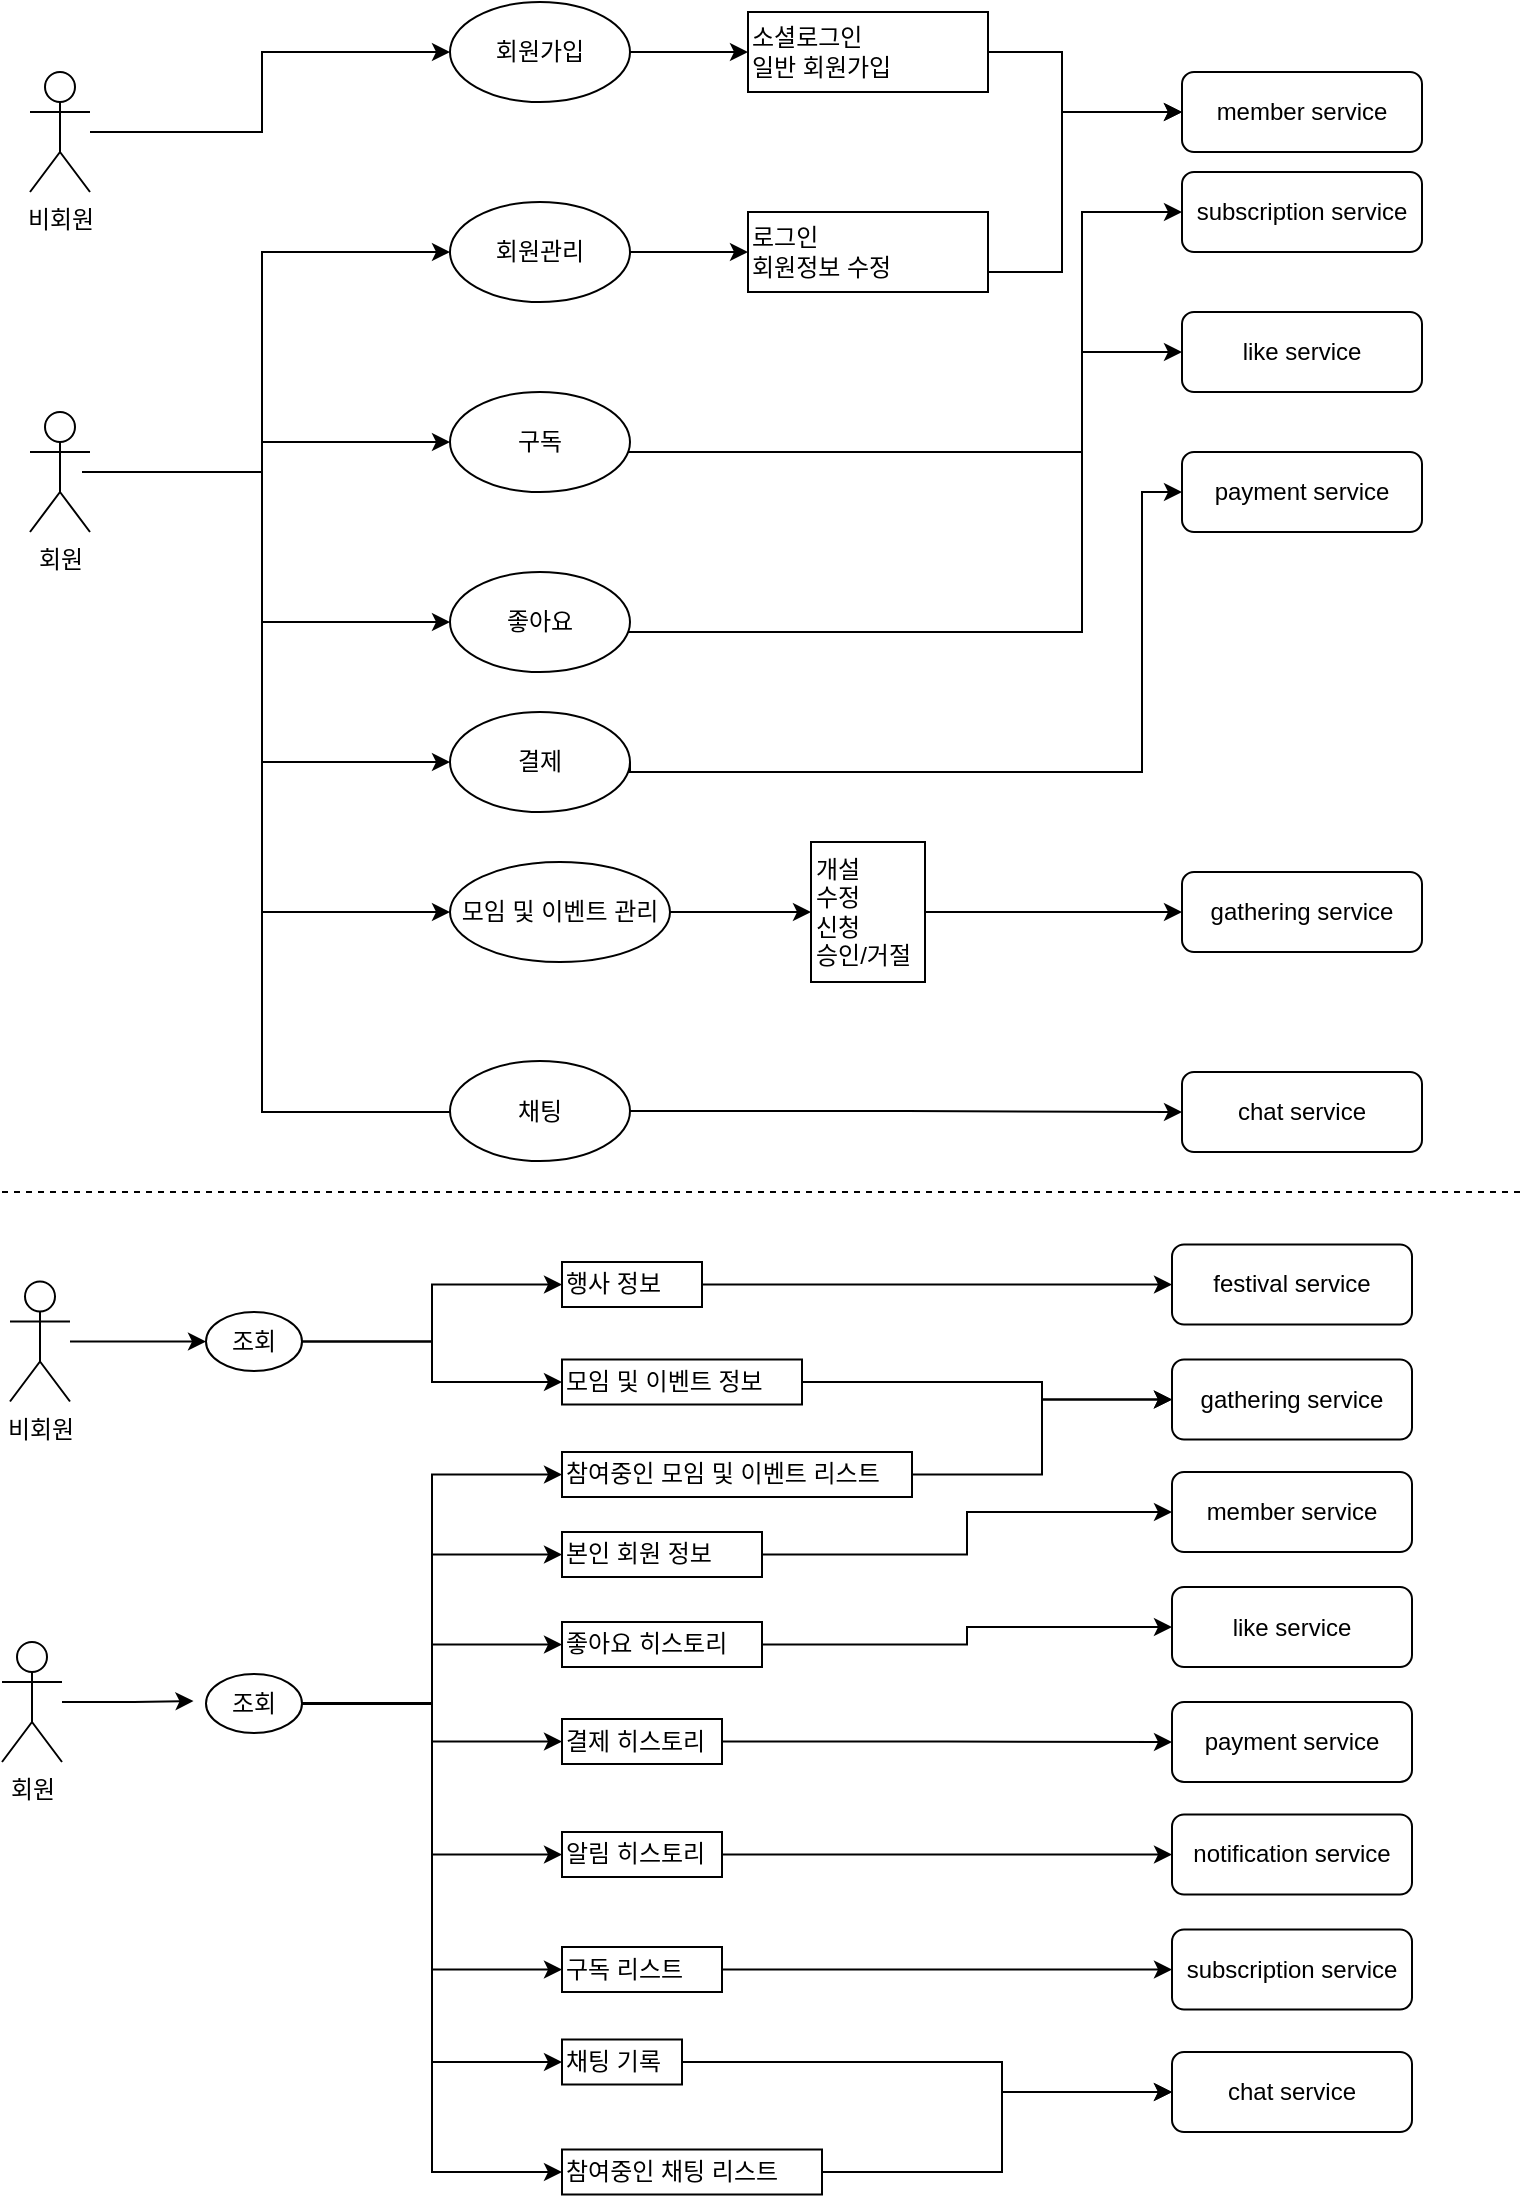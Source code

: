 <mxfile version="24.3.0" type="github">
  <diagram name="페이지-1" id="MK5Hw0KBVoJ_4Murm1ev">
    <mxGraphModel dx="1195" dy="607" grid="0" gridSize="10" guides="1" tooltips="1" connect="1" arrows="1" fold="1" page="1" pageScale="1" pageWidth="827" pageHeight="1169" math="0" shadow="0">
      <root>
        <mxCell id="0" />
        <mxCell id="1" parent="0" />
        <mxCell id="NeVZHB2cAkmc2NvBBLA5-3" style="edgeStyle=orthogonalEdgeStyle;rounded=0;orthogonalLoop=1;jettySize=auto;html=1;entryX=0;entryY=0.5;entryDx=0;entryDy=0;" edge="1" parent="1" source="ANXaPgxON0iwH09Vxr6g-2" target="ANXaPgxON0iwH09Vxr6g-25">
          <mxGeometry relative="1" as="geometry">
            <mxPoint x="250" y="30" as="targetPoint" />
            <Array as="points">
              <mxPoint x="160" y="70" />
              <mxPoint x="160" y="30" />
            </Array>
          </mxGeometry>
        </mxCell>
        <mxCell id="ANXaPgxON0iwH09Vxr6g-2" value="비회원" style="shape=umlActor;verticalLabelPosition=bottom;verticalAlign=top;html=1;outlineConnect=0;" parent="1" vertex="1">
          <mxGeometry x="44" y="40" width="30" height="60" as="geometry" />
        </mxCell>
        <mxCell id="ANXaPgxON0iwH09Vxr6g-62" style="edgeStyle=orthogonalEdgeStyle;rounded=0;orthogonalLoop=1;jettySize=auto;html=1;entryX=0;entryY=0.5;entryDx=0;entryDy=0;" parent="1" source="ANXaPgxON0iwH09Vxr6g-9" target="ANXaPgxON0iwH09Vxr6g-28" edge="1">
          <mxGeometry relative="1" as="geometry">
            <Array as="points">
              <mxPoint x="160" y="240" />
              <mxPoint x="160" y="225" />
            </Array>
          </mxGeometry>
        </mxCell>
        <mxCell id="ANXaPgxON0iwH09Vxr6g-63" style="edgeStyle=orthogonalEdgeStyle;rounded=0;orthogonalLoop=1;jettySize=auto;html=1;entryX=0;entryY=0.5;entryDx=0;entryDy=0;" parent="1" source="ANXaPgxON0iwH09Vxr6g-9" target="ANXaPgxON0iwH09Vxr6g-29" edge="1">
          <mxGeometry relative="1" as="geometry">
            <Array as="points">
              <mxPoint x="160" y="240" />
              <mxPoint x="160" y="315" />
            </Array>
          </mxGeometry>
        </mxCell>
        <mxCell id="ANXaPgxON0iwH09Vxr6g-65" style="edgeStyle=orthogonalEdgeStyle;rounded=0;orthogonalLoop=1;jettySize=auto;html=1;entryX=0;entryY=0.5;entryDx=0;entryDy=0;" parent="1" source="ANXaPgxON0iwH09Vxr6g-9" target="ANXaPgxON0iwH09Vxr6g-30" edge="1">
          <mxGeometry relative="1" as="geometry">
            <Array as="points">
              <mxPoint x="160" y="240" />
              <mxPoint x="160" y="385" />
            </Array>
          </mxGeometry>
        </mxCell>
        <mxCell id="ANXaPgxON0iwH09Vxr6g-80" style="edgeStyle=orthogonalEdgeStyle;rounded=0;orthogonalLoop=1;jettySize=auto;html=1;entryX=0;entryY=0.5;entryDx=0;entryDy=0;" parent="1" source="ANXaPgxON0iwH09Vxr6g-9" target="ANXaPgxON0iwH09Vxr6g-36" edge="1">
          <mxGeometry relative="1" as="geometry">
            <Array as="points">
              <mxPoint x="160" y="240" />
              <mxPoint x="160" y="560" />
              <mxPoint x="280" y="560" />
            </Array>
          </mxGeometry>
        </mxCell>
        <mxCell id="NeVZHB2cAkmc2NvBBLA5-2" style="edgeStyle=orthogonalEdgeStyle;rounded=0;orthogonalLoop=1;jettySize=auto;html=1;entryX=0;entryY=0.5;entryDx=0;entryDy=0;" edge="1" parent="1" target="ANXaPgxON0iwH09Vxr6g-31">
          <mxGeometry relative="1" as="geometry">
            <mxPoint x="70" y="240" as="sourcePoint" />
            <mxPoint x="266" y="455" as="targetPoint" />
            <Array as="points">
              <mxPoint x="160" y="240" />
              <mxPoint x="160" y="460" />
            </Array>
          </mxGeometry>
        </mxCell>
        <mxCell id="NeVZHB2cAkmc2NvBBLA5-11" style="edgeStyle=orthogonalEdgeStyle;rounded=0;orthogonalLoop=1;jettySize=auto;html=1;entryX=0;entryY=0.5;entryDx=0;entryDy=0;" edge="1" parent="1" source="ANXaPgxON0iwH09Vxr6g-9" target="ANXaPgxON0iwH09Vxr6g-26">
          <mxGeometry relative="1" as="geometry">
            <Array as="points">
              <mxPoint x="160" y="240" />
              <mxPoint x="160" y="130" />
            </Array>
          </mxGeometry>
        </mxCell>
        <mxCell id="ANXaPgxON0iwH09Vxr6g-9" value="회&lt;span style=&quot;background-color: initial;&quot;&gt;원&lt;/span&gt;" style="shape=umlActor;verticalLabelPosition=bottom;verticalAlign=top;html=1;outlineConnect=0;" parent="1" vertex="1">
          <mxGeometry x="44" y="210" width="30" height="60" as="geometry" />
        </mxCell>
        <mxCell id="NeVZHB2cAkmc2NvBBLA5-5" style="edgeStyle=orthogonalEdgeStyle;rounded=0;orthogonalLoop=1;jettySize=auto;html=1;entryX=0;entryY=0.5;entryDx=0;entryDy=0;" edge="1" parent="1" source="ANXaPgxON0iwH09Vxr6g-25" target="ANXaPgxON0iwH09Vxr6g-56">
          <mxGeometry relative="1" as="geometry">
            <mxPoint x="394" y="30" as="targetPoint" />
          </mxGeometry>
        </mxCell>
        <mxCell id="ANXaPgxON0iwH09Vxr6g-25" value="회원가입" style="ellipse;whiteSpace=wrap;html=1;" parent="1" vertex="1">
          <mxGeometry x="254" y="5" width="90" height="50" as="geometry" />
        </mxCell>
        <mxCell id="NeVZHB2cAkmc2NvBBLA5-6" style="edgeStyle=orthogonalEdgeStyle;rounded=0;orthogonalLoop=1;jettySize=auto;html=1;entryX=0;entryY=0.5;entryDx=0;entryDy=0;" edge="1" parent="1" source="ANXaPgxON0iwH09Vxr6g-26" target="ANXaPgxON0iwH09Vxr6g-52">
          <mxGeometry relative="1" as="geometry">
            <mxPoint x="394" y="130" as="targetPoint" />
          </mxGeometry>
        </mxCell>
        <mxCell id="ANXaPgxON0iwH09Vxr6g-26" value="회원관리" style="ellipse;whiteSpace=wrap;html=1;" parent="1" vertex="1">
          <mxGeometry x="254" y="105" width="90" height="50" as="geometry" />
        </mxCell>
        <mxCell id="ANXaPgxON0iwH09Vxr6g-61" style="edgeStyle=orthogonalEdgeStyle;rounded=0;orthogonalLoop=1;jettySize=auto;html=1;entryX=0;entryY=0.5;entryDx=0;entryDy=0;" parent="1" source="ANXaPgxON0iwH09Vxr6g-28" target="ANXaPgxON0iwH09Vxr6g-43" edge="1">
          <mxGeometry relative="1" as="geometry">
            <Array as="points">
              <mxPoint x="570" y="230" />
              <mxPoint x="570" y="110" />
            </Array>
          </mxGeometry>
        </mxCell>
        <mxCell id="ANXaPgxON0iwH09Vxr6g-28" value="구독" style="ellipse;whiteSpace=wrap;html=1;" parent="1" vertex="1">
          <mxGeometry x="254" y="200" width="90" height="50" as="geometry" />
        </mxCell>
        <mxCell id="ANXaPgxON0iwH09Vxr6g-64" style="edgeStyle=orthogonalEdgeStyle;rounded=0;orthogonalLoop=1;jettySize=auto;html=1;entryX=0;entryY=0.5;entryDx=0;entryDy=0;" parent="1" source="ANXaPgxON0iwH09Vxr6g-29" target="ANXaPgxON0iwH09Vxr6g-48" edge="1">
          <mxGeometry relative="1" as="geometry">
            <Array as="points">
              <mxPoint x="570" y="320" />
              <mxPoint x="570" y="180" />
            </Array>
          </mxGeometry>
        </mxCell>
        <mxCell id="ANXaPgxON0iwH09Vxr6g-29" value="좋아요" style="ellipse;whiteSpace=wrap;html=1;" parent="1" vertex="1">
          <mxGeometry x="254" y="290" width="90" height="50" as="geometry" />
        </mxCell>
        <mxCell id="ANXaPgxON0iwH09Vxr6g-66" style="edgeStyle=orthogonalEdgeStyle;rounded=0;orthogonalLoop=1;jettySize=auto;html=1;exitX=1;exitY=0.5;exitDx=0;exitDy=0;entryX=0;entryY=0.5;entryDx=0;entryDy=0;" parent="1" source="ANXaPgxON0iwH09Vxr6g-30" target="ANXaPgxON0iwH09Vxr6g-45" edge="1">
          <mxGeometry relative="1" as="geometry">
            <Array as="points">
              <mxPoint x="600" y="390" />
              <mxPoint x="600" y="250" />
            </Array>
          </mxGeometry>
        </mxCell>
        <mxCell id="ANXaPgxON0iwH09Vxr6g-30" value="결제" style="ellipse;whiteSpace=wrap;html=1;" parent="1" vertex="1">
          <mxGeometry x="254" y="360" width="90" height="50" as="geometry" />
        </mxCell>
        <mxCell id="NeVZHB2cAkmc2NvBBLA5-9" style="edgeStyle=orthogonalEdgeStyle;rounded=0;orthogonalLoop=1;jettySize=auto;html=1;exitX=1;exitY=0.5;exitDx=0;exitDy=0;" edge="1" parent="1" source="ANXaPgxON0iwH09Vxr6g-31" target="ANXaPgxON0iwH09Vxr6g-76">
          <mxGeometry relative="1" as="geometry" />
        </mxCell>
        <mxCell id="ANXaPgxON0iwH09Vxr6g-31" value="모임 및 이벤트 관리" style="ellipse;whiteSpace=wrap;html=1;" parent="1" vertex="1">
          <mxGeometry x="254" y="435" width="110" height="50" as="geometry" />
        </mxCell>
        <mxCell id="ANXaPgxON0iwH09Vxr6g-81" style="edgeStyle=orthogonalEdgeStyle;rounded=0;orthogonalLoop=1;jettySize=auto;html=1;entryX=0;entryY=0.5;entryDx=0;entryDy=0;" parent="1" source="ANXaPgxON0iwH09Vxr6g-36" target="ANXaPgxON0iwH09Vxr6g-47" edge="1">
          <mxGeometry relative="1" as="geometry" />
        </mxCell>
        <mxCell id="ANXaPgxON0iwH09Vxr6g-36" value="채팅" style="ellipse;whiteSpace=wrap;html=1;" parent="1" vertex="1">
          <mxGeometry x="254" y="534.5" width="90" height="50" as="geometry" />
        </mxCell>
        <mxCell id="ANXaPgxON0iwH09Vxr6g-42" value="member service" style="rounded=1;whiteSpace=wrap;html=1;" parent="1" vertex="1">
          <mxGeometry x="620" y="40" width="120" height="40" as="geometry" />
        </mxCell>
        <mxCell id="ANXaPgxON0iwH09Vxr6g-43" value="subscription service" style="rounded=1;whiteSpace=wrap;html=1;" parent="1" vertex="1">
          <mxGeometry x="620" y="90" width="120" height="40" as="geometry" />
        </mxCell>
        <mxCell id="ANXaPgxON0iwH09Vxr6g-45" value="payment&amp;nbsp;&lt;span style=&quot;background-color: initial;&quot;&gt;service&lt;/span&gt;" style="rounded=1;whiteSpace=wrap;html=1;" parent="1" vertex="1">
          <mxGeometry x="620" y="230" width="120" height="40" as="geometry" />
        </mxCell>
        <mxCell id="ANXaPgxON0iwH09Vxr6g-46" value="notification&amp;nbsp;&lt;span style=&quot;background-color: initial;&quot;&gt;service&lt;/span&gt;" style="rounded=1;whiteSpace=wrap;html=1;" parent="1" vertex="1">
          <mxGeometry x="615" y="911.25" width="120" height="40" as="geometry" />
        </mxCell>
        <mxCell id="ANXaPgxON0iwH09Vxr6g-47" value="&lt;span style=&quot;background-color: initial;&quot;&gt;chat service&lt;/span&gt;" style="rounded=1;whiteSpace=wrap;html=1;" parent="1" vertex="1">
          <mxGeometry x="620" y="540" width="120" height="40" as="geometry" />
        </mxCell>
        <mxCell id="ANXaPgxON0iwH09Vxr6g-48" value="&lt;span style=&quot;background-color: initial;&quot;&gt;like service&lt;/span&gt;" style="rounded=1;whiteSpace=wrap;html=1;" parent="1" vertex="1">
          <mxGeometry x="620" y="160" width="120" height="40" as="geometry" />
        </mxCell>
        <mxCell id="ANXaPgxON0iwH09Vxr6g-49" value="&lt;span style=&quot;background-color: initial;&quot;&gt;festival service&lt;/span&gt;" style="rounded=1;whiteSpace=wrap;html=1;" parent="1" vertex="1">
          <mxGeometry x="615" y="626.25" width="120" height="40" as="geometry" />
        </mxCell>
        <mxCell id="ANXaPgxON0iwH09Vxr6g-50" value="&lt;span style=&quot;background-color: initial;&quot;&gt;gathering service&lt;/span&gt;" style="rounded=1;whiteSpace=wrap;html=1;" parent="1" vertex="1">
          <mxGeometry x="620" y="440" width="120" height="40" as="geometry" />
        </mxCell>
        <mxCell id="NeVZHB2cAkmc2NvBBLA5-8" style="edgeStyle=orthogonalEdgeStyle;rounded=0;orthogonalLoop=1;jettySize=auto;html=1;entryX=0;entryY=0.5;entryDx=0;entryDy=0;" edge="1" parent="1" source="ANXaPgxON0iwH09Vxr6g-52" target="ANXaPgxON0iwH09Vxr6g-42">
          <mxGeometry relative="1" as="geometry">
            <Array as="points">
              <mxPoint x="560" y="140" />
              <mxPoint x="560" y="60" />
            </Array>
          </mxGeometry>
        </mxCell>
        <mxCell id="ANXaPgxON0iwH09Vxr6g-52" value="로그인&lt;div&gt;회원정보 수정&lt;/div&gt;" style="rounded=0;whiteSpace=wrap;html=1;align=left;" parent="1" vertex="1">
          <mxGeometry x="403" y="110" width="120" height="40" as="geometry" />
        </mxCell>
        <mxCell id="NeVZHB2cAkmc2NvBBLA5-7" style="edgeStyle=orthogonalEdgeStyle;rounded=0;orthogonalLoop=1;jettySize=auto;html=1;exitX=1;exitY=0.5;exitDx=0;exitDy=0;entryX=0;entryY=0.5;entryDx=0;entryDy=0;" edge="1" parent="1" source="ANXaPgxON0iwH09Vxr6g-56" target="ANXaPgxON0iwH09Vxr6g-42">
          <mxGeometry relative="1" as="geometry">
            <Array as="points">
              <mxPoint x="560" y="30" />
              <mxPoint x="560" y="60" />
            </Array>
          </mxGeometry>
        </mxCell>
        <mxCell id="ANXaPgxON0iwH09Vxr6g-56" value="소셜로그인&lt;div&gt;일반 회원가입&lt;/div&gt;" style="rounded=0;whiteSpace=wrap;html=1;align=left;" parent="1" vertex="1">
          <mxGeometry x="403" y="10" width="120" height="40" as="geometry" />
        </mxCell>
        <mxCell id="NeVZHB2cAkmc2NvBBLA5-10" style="edgeStyle=orthogonalEdgeStyle;rounded=0;orthogonalLoop=1;jettySize=auto;html=1;entryX=0;entryY=0.5;entryDx=0;entryDy=0;" edge="1" parent="1" source="ANXaPgxON0iwH09Vxr6g-76" target="ANXaPgxON0iwH09Vxr6g-50">
          <mxGeometry relative="1" as="geometry" />
        </mxCell>
        <mxCell id="ANXaPgxON0iwH09Vxr6g-76" value="개설&lt;div&gt;수정&lt;/div&gt;&lt;div&gt;신청&lt;/div&gt;&lt;div&gt;승인/거절&lt;/div&gt;" style="rounded=0;whiteSpace=wrap;html=1;align=left;" parent="1" vertex="1">
          <mxGeometry x="434.5" y="425" width="57" height="70" as="geometry" />
        </mxCell>
        <mxCell id="ANXaPgxON0iwH09Vxr6g-82" value="" style="endArrow=none;dashed=1;html=1;rounded=0;" parent="1" edge="1">
          <mxGeometry width="50" height="50" relative="1" as="geometry">
            <mxPoint x="30" y="600" as="sourcePoint" />
            <mxPoint x="790" y="600" as="targetPoint" />
          </mxGeometry>
        </mxCell>
        <mxCell id="ANXaPgxON0iwH09Vxr6g-84" value="&lt;span style=&quot;background-color: initial;&quot;&gt;chat service&lt;/span&gt;" style="rounded=1;whiteSpace=wrap;html=1;" parent="1" vertex="1">
          <mxGeometry x="615" y="1030" width="120" height="40" as="geometry" />
        </mxCell>
        <mxCell id="ANXaPgxON0iwH09Vxr6g-85" value="member service" style="rounded=1;whiteSpace=wrap;html=1;" parent="1" vertex="1">
          <mxGeometry x="615" y="740" width="120" height="40" as="geometry" />
        </mxCell>
        <mxCell id="ANXaPgxON0iwH09Vxr6g-86" value="subscription service" style="rounded=1;whiteSpace=wrap;html=1;" parent="1" vertex="1">
          <mxGeometry x="615" y="968.75" width="120" height="40" as="geometry" />
        </mxCell>
        <mxCell id="ANXaPgxON0iwH09Vxr6g-87" value="payment&amp;nbsp;&lt;span style=&quot;background-color: initial;&quot;&gt;service&lt;/span&gt;" style="rounded=1;whiteSpace=wrap;html=1;" parent="1" vertex="1">
          <mxGeometry x="615" y="855" width="120" height="40" as="geometry" />
        </mxCell>
        <mxCell id="ANXaPgxON0iwH09Vxr6g-88" value="&lt;span style=&quot;background-color: initial;&quot;&gt;like service&lt;/span&gt;" style="rounded=1;whiteSpace=wrap;html=1;" parent="1" vertex="1">
          <mxGeometry x="615" y="797.5" width="120" height="40" as="geometry" />
        </mxCell>
        <mxCell id="ANXaPgxON0iwH09Vxr6g-89" value="&lt;span style=&quot;background-color: initial;&quot;&gt;gathering service&lt;/span&gt;" style="rounded=1;whiteSpace=wrap;html=1;" parent="1" vertex="1">
          <mxGeometry x="615" y="683.75" width="120" height="40" as="geometry" />
        </mxCell>
        <mxCell id="ANXaPgxON0iwH09Vxr6g-139" style="edgeStyle=orthogonalEdgeStyle;rounded=0;orthogonalLoop=1;jettySize=auto;html=1;entryX=0;entryY=0.5;entryDx=0;entryDy=0;" parent="1" source="ANXaPgxON0iwH09Vxr6g-92" target="NeVZHB2cAkmc2NvBBLA5-1" edge="1">
          <mxGeometry relative="1" as="geometry">
            <mxPoint x="140.0" y="674.483" as="targetPoint" />
          </mxGeometry>
        </mxCell>
        <mxCell id="ANXaPgxON0iwH09Vxr6g-92" value="비회원" style="shape=umlActor;verticalLabelPosition=bottom;verticalAlign=top;html=1;outlineConnect=0;" parent="1" vertex="1">
          <mxGeometry x="34" y="644.75" width="30" height="60" as="geometry" />
        </mxCell>
        <mxCell id="ANXaPgxON0iwH09Vxr6g-93" value="회&lt;span style=&quot;background-color: initial;&quot;&gt;원&lt;/span&gt;" style="shape=umlActor;verticalLabelPosition=bottom;verticalAlign=top;html=1;outlineConnect=0;" parent="1" vertex="1">
          <mxGeometry x="30" y="825" width="30" height="60" as="geometry" />
        </mxCell>
        <mxCell id="ANXaPgxON0iwH09Vxr6g-101" style="edgeStyle=orthogonalEdgeStyle;rounded=0;orthogonalLoop=1;jettySize=auto;html=1;entryX=0;entryY=0.5;entryDx=0;entryDy=0;exitX=1;exitY=0.5;exitDx=0;exitDy=0;" parent="1" source="ANXaPgxON0iwH09Vxr6g-126" target="ANXaPgxON0iwH09Vxr6g-85" edge="1">
          <mxGeometry relative="1" as="geometry">
            <mxPoint x="320" y="733.724" as="sourcePoint" />
          </mxGeometry>
        </mxCell>
        <mxCell id="ANXaPgxON0iwH09Vxr6g-105" style="edgeStyle=orthogonalEdgeStyle;rounded=0;orthogonalLoop=1;jettySize=auto;html=1;exitX=1;exitY=0.5;exitDx=0;exitDy=0;entryX=0;entryY=0.5;entryDx=0;entryDy=0;" parent="1" source="ANXaPgxON0iwH09Vxr6g-122" target="ANXaPgxON0iwH09Vxr6g-87" edge="1">
          <mxGeometry relative="1" as="geometry">
            <mxPoint x="320" y="861.25" as="sourcePoint" />
          </mxGeometry>
        </mxCell>
        <mxCell id="ANXaPgxON0iwH09Vxr6g-107" style="edgeStyle=orthogonalEdgeStyle;rounded=0;orthogonalLoop=1;jettySize=auto;html=1;entryX=0;entryY=0.5;entryDx=0;entryDy=0;exitX=1;exitY=0.5;exitDx=0;exitDy=0;" parent="1" source="ANXaPgxON0iwH09Vxr6g-123" target="ANXaPgxON0iwH09Vxr6g-46" edge="1">
          <mxGeometry relative="1" as="geometry">
            <mxPoint x="320" y="931.241" as="sourcePoint" />
          </mxGeometry>
        </mxCell>
        <mxCell id="ANXaPgxON0iwH09Vxr6g-109" style="edgeStyle=orthogonalEdgeStyle;rounded=0;orthogonalLoop=1;jettySize=auto;html=1;entryX=0;entryY=0.5;entryDx=0;entryDy=0;exitX=1;exitY=0.5;exitDx=0;exitDy=0;" parent="1" source="ANXaPgxON0iwH09Vxr6g-121" target="ANXaPgxON0iwH09Vxr6g-86" edge="1">
          <mxGeometry relative="1" as="geometry">
            <mxPoint x="320" y="1002.483" as="sourcePoint" />
          </mxGeometry>
        </mxCell>
        <mxCell id="ANXaPgxON0iwH09Vxr6g-134" style="edgeStyle=orthogonalEdgeStyle;rounded=0;orthogonalLoop=1;jettySize=auto;html=1;entryX=0;entryY=0.5;entryDx=0;entryDy=0;" parent="1" source="ANXaPgxON0iwH09Vxr6g-112" target="ANXaPgxON0iwH09Vxr6g-84" edge="1">
          <mxGeometry relative="1" as="geometry">
            <Array as="points">
              <mxPoint x="530" y="1090" />
              <mxPoint x="530" y="1050" />
            </Array>
          </mxGeometry>
        </mxCell>
        <mxCell id="ANXaPgxON0iwH09Vxr6g-112" value="참여중인 채팅 리스트" style="rounded=0;whiteSpace=wrap;html=1;align=left;" parent="1" vertex="1">
          <mxGeometry x="310" y="1078.75" width="130" height="22.5" as="geometry" />
        </mxCell>
        <mxCell id="ANXaPgxON0iwH09Vxr6g-133" style="edgeStyle=orthogonalEdgeStyle;rounded=0;orthogonalLoop=1;jettySize=auto;html=1;entryX=0;entryY=0.5;entryDx=0;entryDy=0;" parent="1" source="ANXaPgxON0iwH09Vxr6g-120" target="ANXaPgxON0iwH09Vxr6g-84" edge="1">
          <mxGeometry relative="1" as="geometry">
            <Array as="points">
              <mxPoint x="530" y="1035" />
              <mxPoint x="530" y="1050" />
            </Array>
          </mxGeometry>
        </mxCell>
        <mxCell id="ANXaPgxON0iwH09Vxr6g-120" value="채팅 기록" style="rounded=0;whiteSpace=wrap;html=1;align=left;" parent="1" vertex="1">
          <mxGeometry x="310" y="1023.75" width="60" height="22.5" as="geometry" />
        </mxCell>
        <mxCell id="ANXaPgxON0iwH09Vxr6g-121" value="구독 리스트" style="rounded=0;whiteSpace=wrap;html=1;align=left;" parent="1" vertex="1">
          <mxGeometry x="310" y="977.5" width="80" height="22.5" as="geometry" />
        </mxCell>
        <mxCell id="ANXaPgxON0iwH09Vxr6g-122" value="결제 히스토리" style="rounded=0;whiteSpace=wrap;html=1;align=left;" parent="1" vertex="1">
          <mxGeometry x="310" y="863.5" width="80" height="22.5" as="geometry" />
        </mxCell>
        <mxCell id="ANXaPgxON0iwH09Vxr6g-123" value="알림 히스토리" style="rounded=0;whiteSpace=wrap;html=1;align=left;" parent="1" vertex="1">
          <mxGeometry x="310" y="920" width="80" height="22.5" as="geometry" />
        </mxCell>
        <mxCell id="ANXaPgxON0iwH09Vxr6g-152" style="edgeStyle=orthogonalEdgeStyle;rounded=0;orthogonalLoop=1;jettySize=auto;html=1;entryX=0;entryY=0.5;entryDx=0;entryDy=0;" parent="1" source="ANXaPgxON0iwH09Vxr6g-124" target="ANXaPgxON0iwH09Vxr6g-88" edge="1">
          <mxGeometry relative="1" as="geometry" />
        </mxCell>
        <mxCell id="ANXaPgxON0iwH09Vxr6g-124" value="좋아요 히스토리" style="rounded=0;whiteSpace=wrap;html=1;align=left;" parent="1" vertex="1">
          <mxGeometry x="310" y="815" width="100" height="22.5" as="geometry" />
        </mxCell>
        <mxCell id="ANXaPgxON0iwH09Vxr6g-131" style="edgeStyle=orthogonalEdgeStyle;rounded=0;orthogonalLoop=1;jettySize=auto;html=1;entryX=0;entryY=0.5;entryDx=0;entryDy=0;" parent="1" source="ANXaPgxON0iwH09Vxr6g-125" target="ANXaPgxON0iwH09Vxr6g-89" edge="1">
          <mxGeometry relative="1" as="geometry" />
        </mxCell>
        <mxCell id="ANXaPgxON0iwH09Vxr6g-125" value="참여중인 모임 및 이벤트 리스트" style="rounded=0;whiteSpace=wrap;html=1;align=left;" parent="1" vertex="1">
          <mxGeometry x="310" y="730" width="175" height="22.5" as="geometry" />
        </mxCell>
        <mxCell id="ANXaPgxON0iwH09Vxr6g-126" value="본인 회원 정보" style="rounded=0;whiteSpace=wrap;html=1;align=left;" parent="1" vertex="1">
          <mxGeometry x="310" y="770" width="100" height="22.5" as="geometry" />
        </mxCell>
        <mxCell id="ANXaPgxON0iwH09Vxr6g-130" style="edgeStyle=orthogonalEdgeStyle;rounded=0;orthogonalLoop=1;jettySize=auto;html=1;entryX=0;entryY=0.5;entryDx=0;entryDy=0;" parent="1" source="ANXaPgxON0iwH09Vxr6g-127" target="ANXaPgxON0iwH09Vxr6g-89" edge="1">
          <mxGeometry relative="1" as="geometry">
            <Array as="points">
              <mxPoint x="550" y="695" />
              <mxPoint x="550" y="704" />
            </Array>
          </mxGeometry>
        </mxCell>
        <mxCell id="ANXaPgxON0iwH09Vxr6g-127" value="모임 및 이벤트 정보" style="rounded=0;whiteSpace=wrap;html=1;align=left;" parent="1" vertex="1">
          <mxGeometry x="310" y="683.75" width="120" height="22.5" as="geometry" />
        </mxCell>
        <mxCell id="ANXaPgxON0iwH09Vxr6g-132" style="edgeStyle=orthogonalEdgeStyle;rounded=0;orthogonalLoop=1;jettySize=auto;html=1;entryX=0;entryY=0.5;entryDx=0;entryDy=0;exitX=1;exitY=0.5;exitDx=0;exitDy=0;" parent="1" source="ANXaPgxON0iwH09Vxr6g-128" target="ANXaPgxON0iwH09Vxr6g-49" edge="1">
          <mxGeometry relative="1" as="geometry">
            <Array as="points">
              <mxPoint x="450" y="646" />
            </Array>
          </mxGeometry>
        </mxCell>
        <mxCell id="ANXaPgxON0iwH09Vxr6g-128" value="행사 정보" style="rounded=0;whiteSpace=wrap;html=1;align=left;" parent="1" vertex="1">
          <mxGeometry x="310" y="635" width="70" height="22.5" as="geometry" />
        </mxCell>
        <mxCell id="ANXaPgxON0iwH09Vxr6g-142" style="edgeStyle=orthogonalEdgeStyle;rounded=0;orthogonalLoop=1;jettySize=auto;html=1;entryX=0;entryY=0.5;entryDx=0;entryDy=0;exitX=1;exitY=0.5;exitDx=0;exitDy=0;" parent="1" source="NeVZHB2cAkmc2NvBBLA5-1" target="ANXaPgxON0iwH09Vxr6g-127" edge="1">
          <mxGeometry relative="1" as="geometry">
            <mxPoint x="180.0" y="674.483" as="sourcePoint" />
          </mxGeometry>
        </mxCell>
        <mxCell id="ANXaPgxON0iwH09Vxr6g-143" style="edgeStyle=orthogonalEdgeStyle;rounded=0;orthogonalLoop=1;jettySize=auto;html=1;entryX=0;entryY=0.5;entryDx=0;entryDy=0;exitX=1;exitY=0.5;exitDx=0;exitDy=0;" parent="1" source="NeVZHB2cAkmc2NvBBLA5-1" target="ANXaPgxON0iwH09Vxr6g-128" edge="1">
          <mxGeometry relative="1" as="geometry">
            <mxPoint x="180.0" y="674.483" as="sourcePoint" />
          </mxGeometry>
        </mxCell>
        <mxCell id="ANXaPgxON0iwH09Vxr6g-144" style="edgeStyle=orthogonalEdgeStyle;rounded=0;orthogonalLoop=1;jettySize=auto;html=1;entryX=0;entryY=0.5;entryDx=0;entryDy=0;" parent="1" source="ANXaPgxON0iwH09Vxr6g-140" target="ANXaPgxON0iwH09Vxr6g-125" edge="1">
          <mxGeometry relative="1" as="geometry" />
        </mxCell>
        <mxCell id="ANXaPgxON0iwH09Vxr6g-145" style="edgeStyle=orthogonalEdgeStyle;rounded=0;orthogonalLoop=1;jettySize=auto;html=1;entryX=0;entryY=0.5;entryDx=0;entryDy=0;" parent="1" source="ANXaPgxON0iwH09Vxr6g-140" target="ANXaPgxON0iwH09Vxr6g-126" edge="1">
          <mxGeometry relative="1" as="geometry" />
        </mxCell>
        <mxCell id="ANXaPgxON0iwH09Vxr6g-146" style="edgeStyle=orthogonalEdgeStyle;rounded=0;orthogonalLoop=1;jettySize=auto;html=1;entryX=0;entryY=0.5;entryDx=0;entryDy=0;" parent="1" source="ANXaPgxON0iwH09Vxr6g-140" target="ANXaPgxON0iwH09Vxr6g-124" edge="1">
          <mxGeometry relative="1" as="geometry" />
        </mxCell>
        <mxCell id="ANXaPgxON0iwH09Vxr6g-147" style="edgeStyle=orthogonalEdgeStyle;rounded=0;orthogonalLoop=1;jettySize=auto;html=1;entryX=0;entryY=0.5;entryDx=0;entryDy=0;" parent="1" source="ANXaPgxON0iwH09Vxr6g-140" target="ANXaPgxON0iwH09Vxr6g-122" edge="1">
          <mxGeometry relative="1" as="geometry" />
        </mxCell>
        <mxCell id="ANXaPgxON0iwH09Vxr6g-148" style="edgeStyle=orthogonalEdgeStyle;rounded=0;orthogonalLoop=1;jettySize=auto;html=1;entryX=0;entryY=0.5;entryDx=0;entryDy=0;" parent="1" source="ANXaPgxON0iwH09Vxr6g-140" target="ANXaPgxON0iwH09Vxr6g-123" edge="1">
          <mxGeometry relative="1" as="geometry" />
        </mxCell>
        <mxCell id="ANXaPgxON0iwH09Vxr6g-149" style="edgeStyle=orthogonalEdgeStyle;rounded=0;orthogonalLoop=1;jettySize=auto;html=1;entryX=0;entryY=0.5;entryDx=0;entryDy=0;" parent="1" source="ANXaPgxON0iwH09Vxr6g-140" target="ANXaPgxON0iwH09Vxr6g-121" edge="1">
          <mxGeometry relative="1" as="geometry" />
        </mxCell>
        <mxCell id="ANXaPgxON0iwH09Vxr6g-150" style="edgeStyle=orthogonalEdgeStyle;rounded=0;orthogonalLoop=1;jettySize=auto;html=1;entryX=0;entryY=0.5;entryDx=0;entryDy=0;" parent="1" source="ANXaPgxON0iwH09Vxr6g-140" target="ANXaPgxON0iwH09Vxr6g-120" edge="1">
          <mxGeometry relative="1" as="geometry" />
        </mxCell>
        <mxCell id="ANXaPgxON0iwH09Vxr6g-151" style="edgeStyle=orthogonalEdgeStyle;rounded=0;orthogonalLoop=1;jettySize=auto;html=1;entryX=0;entryY=0.5;entryDx=0;entryDy=0;" parent="1" source="ANXaPgxON0iwH09Vxr6g-140" target="ANXaPgxON0iwH09Vxr6g-112" edge="1">
          <mxGeometry relative="1" as="geometry" />
        </mxCell>
        <mxCell id="ANXaPgxON0iwH09Vxr6g-140" value="조회" style="ellipse;whiteSpace=wrap;html=1;" parent="1" vertex="1">
          <mxGeometry x="132" y="841" width="48" height="29.5" as="geometry" />
        </mxCell>
        <mxCell id="ANXaPgxON0iwH09Vxr6g-141" style="edgeStyle=orthogonalEdgeStyle;rounded=0;orthogonalLoop=1;jettySize=auto;html=1;entryX=-0.13;entryY=0.458;entryDx=0;entryDy=0;entryPerimeter=0;" parent="1" source="ANXaPgxON0iwH09Vxr6g-93" target="ANXaPgxON0iwH09Vxr6g-140" edge="1">
          <mxGeometry relative="1" as="geometry" />
        </mxCell>
        <mxCell id="NeVZHB2cAkmc2NvBBLA5-1" value="조회" style="ellipse;whiteSpace=wrap;html=1;" vertex="1" parent="1">
          <mxGeometry x="132" y="660" width="48" height="29.5" as="geometry" />
        </mxCell>
      </root>
    </mxGraphModel>
  </diagram>
</mxfile>
